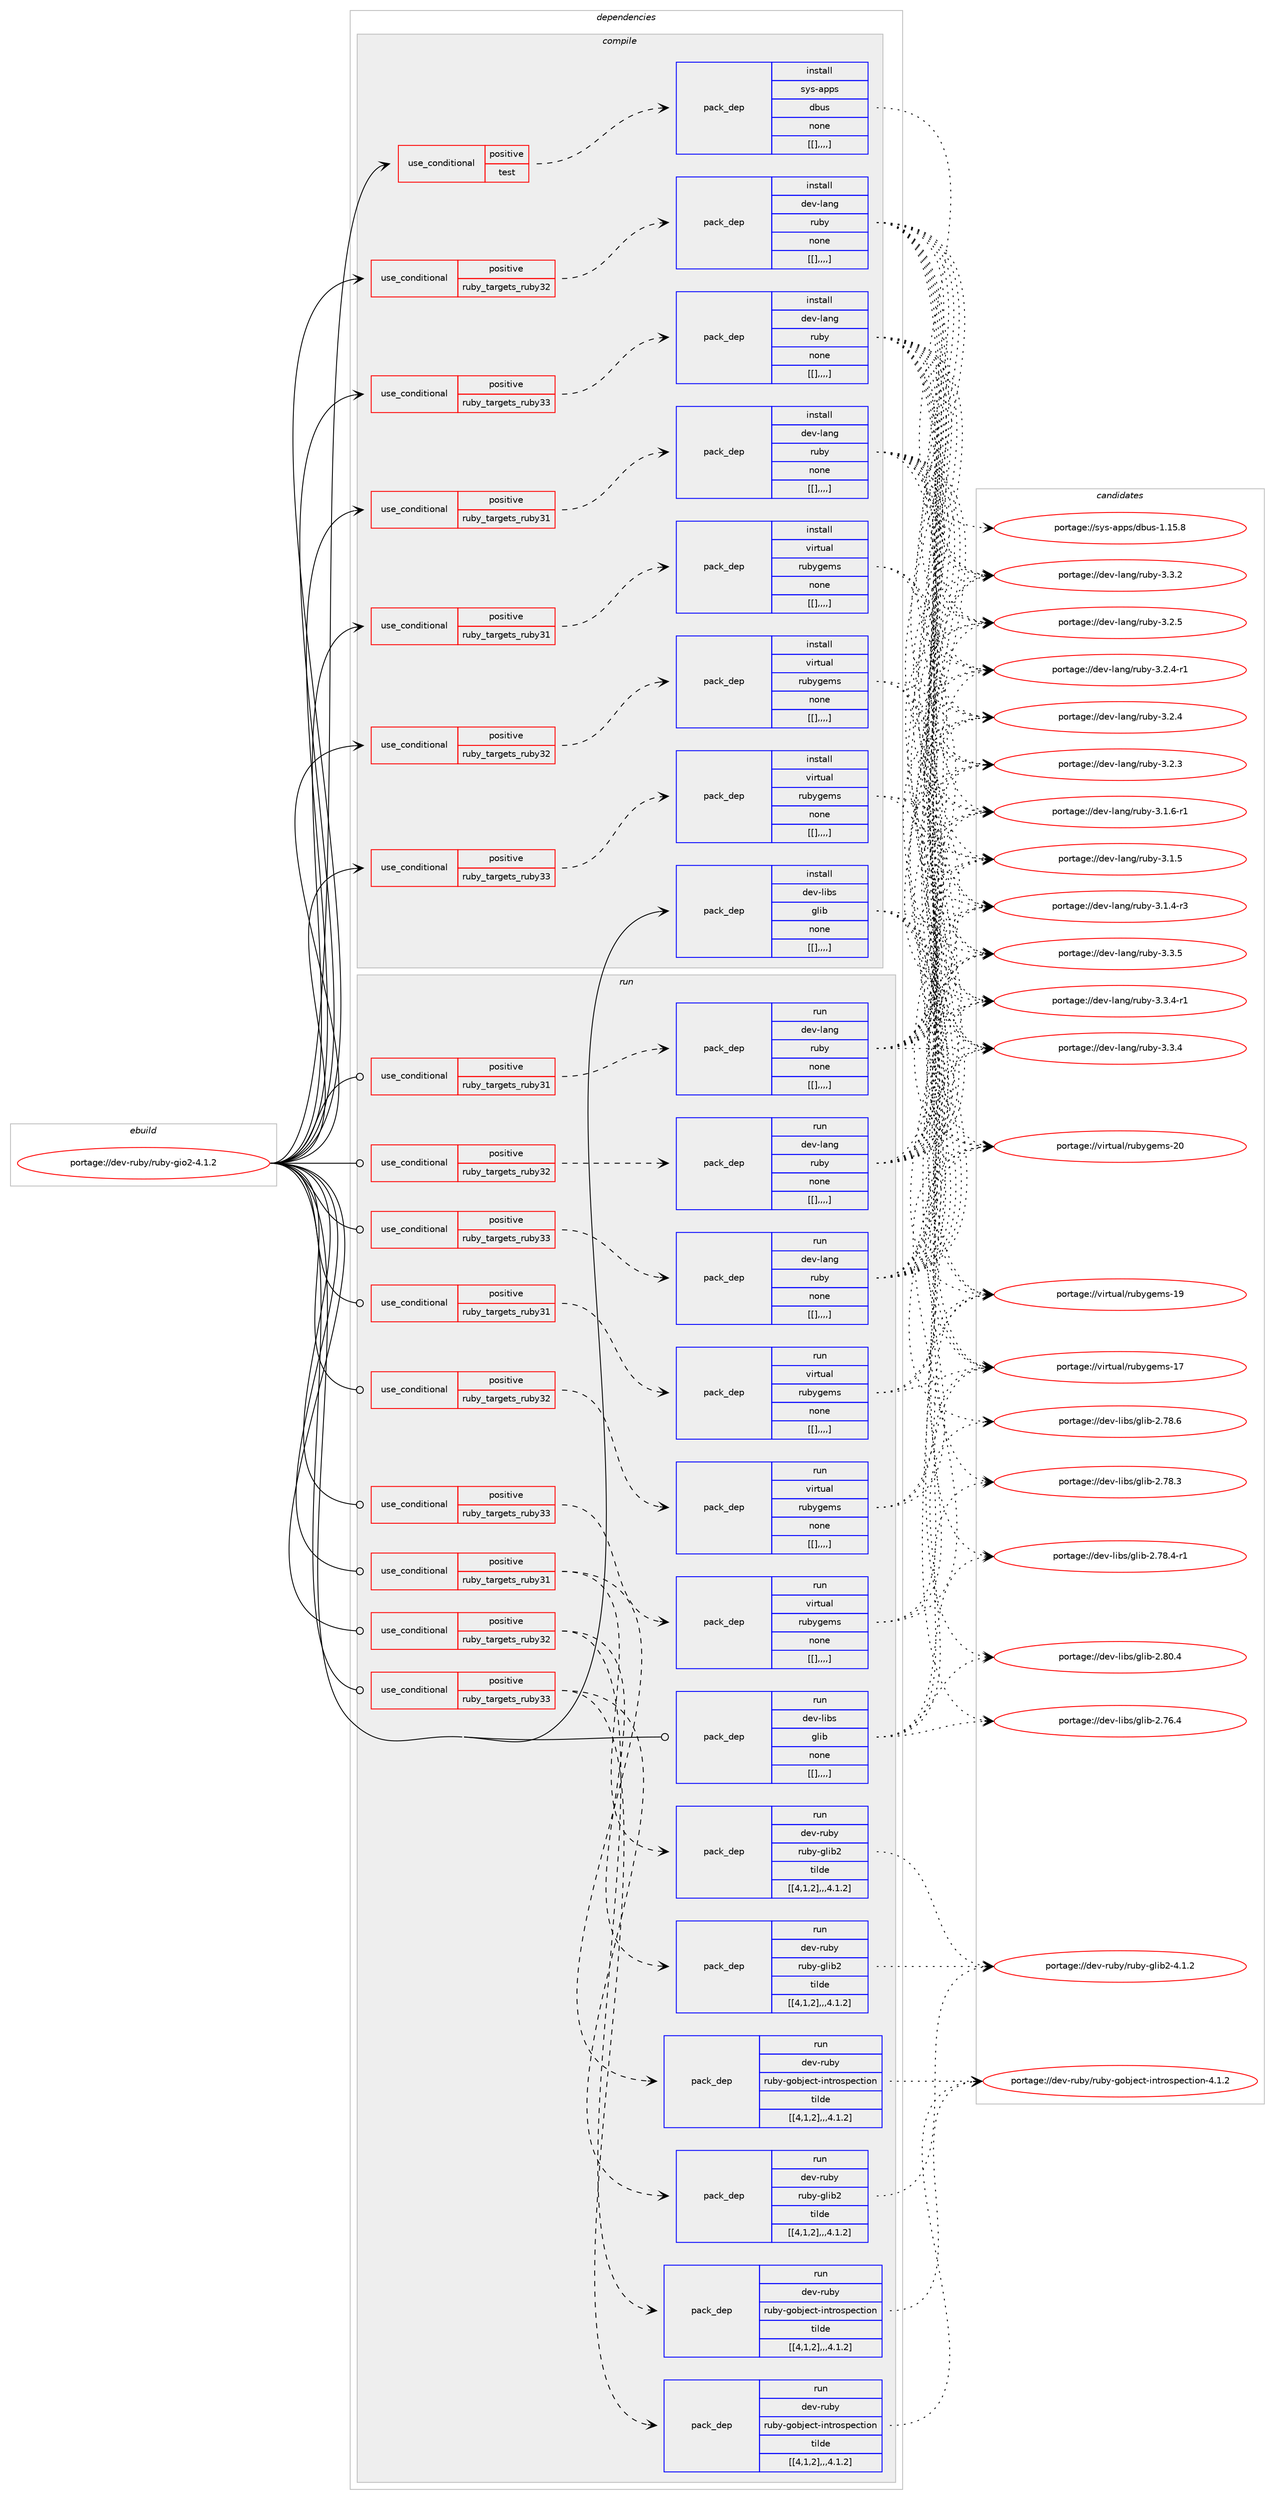 digraph prolog {

# *************
# Graph options
# *************

newrank=true;
concentrate=true;
compound=true;
graph [rankdir=LR,fontname=Helvetica,fontsize=10,ranksep=1.5];#, ranksep=2.5, nodesep=0.2];
edge  [arrowhead=vee];
node  [fontname=Helvetica,fontsize=10];

# **********
# The ebuild
# **********

subgraph cluster_leftcol {
color=gray;
label=<<i>ebuild</i>>;
id [label="portage://dev-ruby/ruby-gio2-4.1.2", color=red, width=4, href="../dev-ruby/ruby-gio2-4.1.2.svg"];
}

# ****************
# The dependencies
# ****************

subgraph cluster_midcol {
color=gray;
label=<<i>dependencies</i>>;
subgraph cluster_compile {
fillcolor="#eeeeee";
style=filled;
label=<<i>compile</i>>;
subgraph cond57078 {
dependency204282 [label=<<TABLE BORDER="0" CELLBORDER="1" CELLSPACING="0" CELLPADDING="4"><TR><TD ROWSPAN="3" CELLPADDING="10">use_conditional</TD></TR><TR><TD>positive</TD></TR><TR><TD>ruby_targets_ruby31</TD></TR></TABLE>>, shape=none, color=red];
subgraph pack145827 {
dependency204283 [label=<<TABLE BORDER="0" CELLBORDER="1" CELLSPACING="0" CELLPADDING="4" WIDTH="220"><TR><TD ROWSPAN="6" CELLPADDING="30">pack_dep</TD></TR><TR><TD WIDTH="110">install</TD></TR><TR><TD>dev-lang</TD></TR><TR><TD>ruby</TD></TR><TR><TD>none</TD></TR><TR><TD>[[],,,,]</TD></TR></TABLE>>, shape=none, color=blue];
}
dependency204282:e -> dependency204283:w [weight=20,style="dashed",arrowhead="vee"];
}
id:e -> dependency204282:w [weight=20,style="solid",arrowhead="vee"];
subgraph cond57079 {
dependency204284 [label=<<TABLE BORDER="0" CELLBORDER="1" CELLSPACING="0" CELLPADDING="4"><TR><TD ROWSPAN="3" CELLPADDING="10">use_conditional</TD></TR><TR><TD>positive</TD></TR><TR><TD>ruby_targets_ruby31</TD></TR></TABLE>>, shape=none, color=red];
subgraph pack145828 {
dependency204285 [label=<<TABLE BORDER="0" CELLBORDER="1" CELLSPACING="0" CELLPADDING="4" WIDTH="220"><TR><TD ROWSPAN="6" CELLPADDING="30">pack_dep</TD></TR><TR><TD WIDTH="110">install</TD></TR><TR><TD>virtual</TD></TR><TR><TD>rubygems</TD></TR><TR><TD>none</TD></TR><TR><TD>[[],,,,]</TD></TR></TABLE>>, shape=none, color=blue];
}
dependency204284:e -> dependency204285:w [weight=20,style="dashed",arrowhead="vee"];
}
id:e -> dependency204284:w [weight=20,style="solid",arrowhead="vee"];
subgraph cond57080 {
dependency204286 [label=<<TABLE BORDER="0" CELLBORDER="1" CELLSPACING="0" CELLPADDING="4"><TR><TD ROWSPAN="3" CELLPADDING="10">use_conditional</TD></TR><TR><TD>positive</TD></TR><TR><TD>ruby_targets_ruby32</TD></TR></TABLE>>, shape=none, color=red];
subgraph pack145829 {
dependency204287 [label=<<TABLE BORDER="0" CELLBORDER="1" CELLSPACING="0" CELLPADDING="4" WIDTH="220"><TR><TD ROWSPAN="6" CELLPADDING="30">pack_dep</TD></TR><TR><TD WIDTH="110">install</TD></TR><TR><TD>dev-lang</TD></TR><TR><TD>ruby</TD></TR><TR><TD>none</TD></TR><TR><TD>[[],,,,]</TD></TR></TABLE>>, shape=none, color=blue];
}
dependency204286:e -> dependency204287:w [weight=20,style="dashed",arrowhead="vee"];
}
id:e -> dependency204286:w [weight=20,style="solid",arrowhead="vee"];
subgraph cond57081 {
dependency204288 [label=<<TABLE BORDER="0" CELLBORDER="1" CELLSPACING="0" CELLPADDING="4"><TR><TD ROWSPAN="3" CELLPADDING="10">use_conditional</TD></TR><TR><TD>positive</TD></TR><TR><TD>ruby_targets_ruby32</TD></TR></TABLE>>, shape=none, color=red];
subgraph pack145830 {
dependency204289 [label=<<TABLE BORDER="0" CELLBORDER="1" CELLSPACING="0" CELLPADDING="4" WIDTH="220"><TR><TD ROWSPAN="6" CELLPADDING="30">pack_dep</TD></TR><TR><TD WIDTH="110">install</TD></TR><TR><TD>virtual</TD></TR><TR><TD>rubygems</TD></TR><TR><TD>none</TD></TR><TR><TD>[[],,,,]</TD></TR></TABLE>>, shape=none, color=blue];
}
dependency204288:e -> dependency204289:w [weight=20,style="dashed",arrowhead="vee"];
}
id:e -> dependency204288:w [weight=20,style="solid",arrowhead="vee"];
subgraph cond57082 {
dependency204290 [label=<<TABLE BORDER="0" CELLBORDER="1" CELLSPACING="0" CELLPADDING="4"><TR><TD ROWSPAN="3" CELLPADDING="10">use_conditional</TD></TR><TR><TD>positive</TD></TR><TR><TD>ruby_targets_ruby33</TD></TR></TABLE>>, shape=none, color=red];
subgraph pack145831 {
dependency204291 [label=<<TABLE BORDER="0" CELLBORDER="1" CELLSPACING="0" CELLPADDING="4" WIDTH="220"><TR><TD ROWSPAN="6" CELLPADDING="30">pack_dep</TD></TR><TR><TD WIDTH="110">install</TD></TR><TR><TD>dev-lang</TD></TR><TR><TD>ruby</TD></TR><TR><TD>none</TD></TR><TR><TD>[[],,,,]</TD></TR></TABLE>>, shape=none, color=blue];
}
dependency204290:e -> dependency204291:w [weight=20,style="dashed",arrowhead="vee"];
}
id:e -> dependency204290:w [weight=20,style="solid",arrowhead="vee"];
subgraph cond57083 {
dependency204292 [label=<<TABLE BORDER="0" CELLBORDER="1" CELLSPACING="0" CELLPADDING="4"><TR><TD ROWSPAN="3" CELLPADDING="10">use_conditional</TD></TR><TR><TD>positive</TD></TR><TR><TD>ruby_targets_ruby33</TD></TR></TABLE>>, shape=none, color=red];
subgraph pack145832 {
dependency204293 [label=<<TABLE BORDER="0" CELLBORDER="1" CELLSPACING="0" CELLPADDING="4" WIDTH="220"><TR><TD ROWSPAN="6" CELLPADDING="30">pack_dep</TD></TR><TR><TD WIDTH="110">install</TD></TR><TR><TD>virtual</TD></TR><TR><TD>rubygems</TD></TR><TR><TD>none</TD></TR><TR><TD>[[],,,,]</TD></TR></TABLE>>, shape=none, color=blue];
}
dependency204292:e -> dependency204293:w [weight=20,style="dashed",arrowhead="vee"];
}
id:e -> dependency204292:w [weight=20,style="solid",arrowhead="vee"];
subgraph cond57084 {
dependency204294 [label=<<TABLE BORDER="0" CELLBORDER="1" CELLSPACING="0" CELLPADDING="4"><TR><TD ROWSPAN="3" CELLPADDING="10">use_conditional</TD></TR><TR><TD>positive</TD></TR><TR><TD>test</TD></TR></TABLE>>, shape=none, color=red];
subgraph pack145833 {
dependency204295 [label=<<TABLE BORDER="0" CELLBORDER="1" CELLSPACING="0" CELLPADDING="4" WIDTH="220"><TR><TD ROWSPAN="6" CELLPADDING="30">pack_dep</TD></TR><TR><TD WIDTH="110">install</TD></TR><TR><TD>sys-apps</TD></TR><TR><TD>dbus</TD></TR><TR><TD>none</TD></TR><TR><TD>[[],,,,]</TD></TR></TABLE>>, shape=none, color=blue];
}
dependency204294:e -> dependency204295:w [weight=20,style="dashed",arrowhead="vee"];
}
id:e -> dependency204294:w [weight=20,style="solid",arrowhead="vee"];
subgraph pack145834 {
dependency204296 [label=<<TABLE BORDER="0" CELLBORDER="1" CELLSPACING="0" CELLPADDING="4" WIDTH="220"><TR><TD ROWSPAN="6" CELLPADDING="30">pack_dep</TD></TR><TR><TD WIDTH="110">install</TD></TR><TR><TD>dev-libs</TD></TR><TR><TD>glib</TD></TR><TR><TD>none</TD></TR><TR><TD>[[],,,,]</TD></TR></TABLE>>, shape=none, color=blue];
}
id:e -> dependency204296:w [weight=20,style="solid",arrowhead="vee"];
}
subgraph cluster_compileandrun {
fillcolor="#eeeeee";
style=filled;
label=<<i>compile and run</i>>;
}
subgraph cluster_run {
fillcolor="#eeeeee";
style=filled;
label=<<i>run</i>>;
subgraph cond57085 {
dependency204297 [label=<<TABLE BORDER="0" CELLBORDER="1" CELLSPACING="0" CELLPADDING="4"><TR><TD ROWSPAN="3" CELLPADDING="10">use_conditional</TD></TR><TR><TD>positive</TD></TR><TR><TD>ruby_targets_ruby31</TD></TR></TABLE>>, shape=none, color=red];
subgraph pack145835 {
dependency204298 [label=<<TABLE BORDER="0" CELLBORDER="1" CELLSPACING="0" CELLPADDING="4" WIDTH="220"><TR><TD ROWSPAN="6" CELLPADDING="30">pack_dep</TD></TR><TR><TD WIDTH="110">run</TD></TR><TR><TD>dev-lang</TD></TR><TR><TD>ruby</TD></TR><TR><TD>none</TD></TR><TR><TD>[[],,,,]</TD></TR></TABLE>>, shape=none, color=blue];
}
dependency204297:e -> dependency204298:w [weight=20,style="dashed",arrowhead="vee"];
}
id:e -> dependency204297:w [weight=20,style="solid",arrowhead="odot"];
subgraph cond57086 {
dependency204299 [label=<<TABLE BORDER="0" CELLBORDER="1" CELLSPACING="0" CELLPADDING="4"><TR><TD ROWSPAN="3" CELLPADDING="10">use_conditional</TD></TR><TR><TD>positive</TD></TR><TR><TD>ruby_targets_ruby31</TD></TR></TABLE>>, shape=none, color=red];
subgraph pack145836 {
dependency204300 [label=<<TABLE BORDER="0" CELLBORDER="1" CELLSPACING="0" CELLPADDING="4" WIDTH="220"><TR><TD ROWSPAN="6" CELLPADDING="30">pack_dep</TD></TR><TR><TD WIDTH="110">run</TD></TR><TR><TD>dev-ruby</TD></TR><TR><TD>ruby-glib2</TD></TR><TR><TD>tilde</TD></TR><TR><TD>[[4,1,2],,,4.1.2]</TD></TR></TABLE>>, shape=none, color=blue];
}
dependency204299:e -> dependency204300:w [weight=20,style="dashed",arrowhead="vee"];
subgraph pack145837 {
dependency204301 [label=<<TABLE BORDER="0" CELLBORDER="1" CELLSPACING="0" CELLPADDING="4" WIDTH="220"><TR><TD ROWSPAN="6" CELLPADDING="30">pack_dep</TD></TR><TR><TD WIDTH="110">run</TD></TR><TR><TD>dev-ruby</TD></TR><TR><TD>ruby-gobject-introspection</TD></TR><TR><TD>tilde</TD></TR><TR><TD>[[4,1,2],,,4.1.2]</TD></TR></TABLE>>, shape=none, color=blue];
}
dependency204299:e -> dependency204301:w [weight=20,style="dashed",arrowhead="vee"];
}
id:e -> dependency204299:w [weight=20,style="solid",arrowhead="odot"];
subgraph cond57087 {
dependency204302 [label=<<TABLE BORDER="0" CELLBORDER="1" CELLSPACING="0" CELLPADDING="4"><TR><TD ROWSPAN="3" CELLPADDING="10">use_conditional</TD></TR><TR><TD>positive</TD></TR><TR><TD>ruby_targets_ruby31</TD></TR></TABLE>>, shape=none, color=red];
subgraph pack145838 {
dependency204303 [label=<<TABLE BORDER="0" CELLBORDER="1" CELLSPACING="0" CELLPADDING="4" WIDTH="220"><TR><TD ROWSPAN="6" CELLPADDING="30">pack_dep</TD></TR><TR><TD WIDTH="110">run</TD></TR><TR><TD>virtual</TD></TR><TR><TD>rubygems</TD></TR><TR><TD>none</TD></TR><TR><TD>[[],,,,]</TD></TR></TABLE>>, shape=none, color=blue];
}
dependency204302:e -> dependency204303:w [weight=20,style="dashed",arrowhead="vee"];
}
id:e -> dependency204302:w [weight=20,style="solid",arrowhead="odot"];
subgraph cond57088 {
dependency204304 [label=<<TABLE BORDER="0" CELLBORDER="1" CELLSPACING="0" CELLPADDING="4"><TR><TD ROWSPAN="3" CELLPADDING="10">use_conditional</TD></TR><TR><TD>positive</TD></TR><TR><TD>ruby_targets_ruby32</TD></TR></TABLE>>, shape=none, color=red];
subgraph pack145839 {
dependency204305 [label=<<TABLE BORDER="0" CELLBORDER="1" CELLSPACING="0" CELLPADDING="4" WIDTH="220"><TR><TD ROWSPAN="6" CELLPADDING="30">pack_dep</TD></TR><TR><TD WIDTH="110">run</TD></TR><TR><TD>dev-lang</TD></TR><TR><TD>ruby</TD></TR><TR><TD>none</TD></TR><TR><TD>[[],,,,]</TD></TR></TABLE>>, shape=none, color=blue];
}
dependency204304:e -> dependency204305:w [weight=20,style="dashed",arrowhead="vee"];
}
id:e -> dependency204304:w [weight=20,style="solid",arrowhead="odot"];
subgraph cond57089 {
dependency204306 [label=<<TABLE BORDER="0" CELLBORDER="1" CELLSPACING="0" CELLPADDING="4"><TR><TD ROWSPAN="3" CELLPADDING="10">use_conditional</TD></TR><TR><TD>positive</TD></TR><TR><TD>ruby_targets_ruby32</TD></TR></TABLE>>, shape=none, color=red];
subgraph pack145840 {
dependency204307 [label=<<TABLE BORDER="0" CELLBORDER="1" CELLSPACING="0" CELLPADDING="4" WIDTH="220"><TR><TD ROWSPAN="6" CELLPADDING="30">pack_dep</TD></TR><TR><TD WIDTH="110">run</TD></TR><TR><TD>dev-ruby</TD></TR><TR><TD>ruby-glib2</TD></TR><TR><TD>tilde</TD></TR><TR><TD>[[4,1,2],,,4.1.2]</TD></TR></TABLE>>, shape=none, color=blue];
}
dependency204306:e -> dependency204307:w [weight=20,style="dashed",arrowhead="vee"];
subgraph pack145841 {
dependency204308 [label=<<TABLE BORDER="0" CELLBORDER="1" CELLSPACING="0" CELLPADDING="4" WIDTH="220"><TR><TD ROWSPAN="6" CELLPADDING="30">pack_dep</TD></TR><TR><TD WIDTH="110">run</TD></TR><TR><TD>dev-ruby</TD></TR><TR><TD>ruby-gobject-introspection</TD></TR><TR><TD>tilde</TD></TR><TR><TD>[[4,1,2],,,4.1.2]</TD></TR></TABLE>>, shape=none, color=blue];
}
dependency204306:e -> dependency204308:w [weight=20,style="dashed",arrowhead="vee"];
}
id:e -> dependency204306:w [weight=20,style="solid",arrowhead="odot"];
subgraph cond57090 {
dependency204309 [label=<<TABLE BORDER="0" CELLBORDER="1" CELLSPACING="0" CELLPADDING="4"><TR><TD ROWSPAN="3" CELLPADDING="10">use_conditional</TD></TR><TR><TD>positive</TD></TR><TR><TD>ruby_targets_ruby32</TD></TR></TABLE>>, shape=none, color=red];
subgraph pack145842 {
dependency204310 [label=<<TABLE BORDER="0" CELLBORDER="1" CELLSPACING="0" CELLPADDING="4" WIDTH="220"><TR><TD ROWSPAN="6" CELLPADDING="30">pack_dep</TD></TR><TR><TD WIDTH="110">run</TD></TR><TR><TD>virtual</TD></TR><TR><TD>rubygems</TD></TR><TR><TD>none</TD></TR><TR><TD>[[],,,,]</TD></TR></TABLE>>, shape=none, color=blue];
}
dependency204309:e -> dependency204310:w [weight=20,style="dashed",arrowhead="vee"];
}
id:e -> dependency204309:w [weight=20,style="solid",arrowhead="odot"];
subgraph cond57091 {
dependency204311 [label=<<TABLE BORDER="0" CELLBORDER="1" CELLSPACING="0" CELLPADDING="4"><TR><TD ROWSPAN="3" CELLPADDING="10">use_conditional</TD></TR><TR><TD>positive</TD></TR><TR><TD>ruby_targets_ruby33</TD></TR></TABLE>>, shape=none, color=red];
subgraph pack145843 {
dependency204312 [label=<<TABLE BORDER="0" CELLBORDER="1" CELLSPACING="0" CELLPADDING="4" WIDTH="220"><TR><TD ROWSPAN="6" CELLPADDING="30">pack_dep</TD></TR><TR><TD WIDTH="110">run</TD></TR><TR><TD>dev-lang</TD></TR><TR><TD>ruby</TD></TR><TR><TD>none</TD></TR><TR><TD>[[],,,,]</TD></TR></TABLE>>, shape=none, color=blue];
}
dependency204311:e -> dependency204312:w [weight=20,style="dashed",arrowhead="vee"];
}
id:e -> dependency204311:w [weight=20,style="solid",arrowhead="odot"];
subgraph cond57092 {
dependency204313 [label=<<TABLE BORDER="0" CELLBORDER="1" CELLSPACING="0" CELLPADDING="4"><TR><TD ROWSPAN="3" CELLPADDING="10">use_conditional</TD></TR><TR><TD>positive</TD></TR><TR><TD>ruby_targets_ruby33</TD></TR></TABLE>>, shape=none, color=red];
subgraph pack145844 {
dependency204314 [label=<<TABLE BORDER="0" CELLBORDER="1" CELLSPACING="0" CELLPADDING="4" WIDTH="220"><TR><TD ROWSPAN="6" CELLPADDING="30">pack_dep</TD></TR><TR><TD WIDTH="110">run</TD></TR><TR><TD>dev-ruby</TD></TR><TR><TD>ruby-glib2</TD></TR><TR><TD>tilde</TD></TR><TR><TD>[[4,1,2],,,4.1.2]</TD></TR></TABLE>>, shape=none, color=blue];
}
dependency204313:e -> dependency204314:w [weight=20,style="dashed",arrowhead="vee"];
subgraph pack145845 {
dependency204315 [label=<<TABLE BORDER="0" CELLBORDER="1" CELLSPACING="0" CELLPADDING="4" WIDTH="220"><TR><TD ROWSPAN="6" CELLPADDING="30">pack_dep</TD></TR><TR><TD WIDTH="110">run</TD></TR><TR><TD>dev-ruby</TD></TR><TR><TD>ruby-gobject-introspection</TD></TR><TR><TD>tilde</TD></TR><TR><TD>[[4,1,2],,,4.1.2]</TD></TR></TABLE>>, shape=none, color=blue];
}
dependency204313:e -> dependency204315:w [weight=20,style="dashed",arrowhead="vee"];
}
id:e -> dependency204313:w [weight=20,style="solid",arrowhead="odot"];
subgraph cond57093 {
dependency204316 [label=<<TABLE BORDER="0" CELLBORDER="1" CELLSPACING="0" CELLPADDING="4"><TR><TD ROWSPAN="3" CELLPADDING="10">use_conditional</TD></TR><TR><TD>positive</TD></TR><TR><TD>ruby_targets_ruby33</TD></TR></TABLE>>, shape=none, color=red];
subgraph pack145846 {
dependency204317 [label=<<TABLE BORDER="0" CELLBORDER="1" CELLSPACING="0" CELLPADDING="4" WIDTH="220"><TR><TD ROWSPAN="6" CELLPADDING="30">pack_dep</TD></TR><TR><TD WIDTH="110">run</TD></TR><TR><TD>virtual</TD></TR><TR><TD>rubygems</TD></TR><TR><TD>none</TD></TR><TR><TD>[[],,,,]</TD></TR></TABLE>>, shape=none, color=blue];
}
dependency204316:e -> dependency204317:w [weight=20,style="dashed",arrowhead="vee"];
}
id:e -> dependency204316:w [weight=20,style="solid",arrowhead="odot"];
subgraph pack145847 {
dependency204318 [label=<<TABLE BORDER="0" CELLBORDER="1" CELLSPACING="0" CELLPADDING="4" WIDTH="220"><TR><TD ROWSPAN="6" CELLPADDING="30">pack_dep</TD></TR><TR><TD WIDTH="110">run</TD></TR><TR><TD>dev-libs</TD></TR><TR><TD>glib</TD></TR><TR><TD>none</TD></TR><TR><TD>[[],,,,]</TD></TR></TABLE>>, shape=none, color=blue];
}
id:e -> dependency204318:w [weight=20,style="solid",arrowhead="odot"];
}
}

# **************
# The candidates
# **************

subgraph cluster_choices {
rank=same;
color=gray;
label=<<i>candidates</i>>;

subgraph choice145827 {
color=black;
nodesep=1;
choice10010111845108971101034711411798121455146514653 [label="portage://dev-lang/ruby-3.3.5", color=red, width=4,href="../dev-lang/ruby-3.3.5.svg"];
choice100101118451089711010347114117981214551465146524511449 [label="portage://dev-lang/ruby-3.3.4-r1", color=red, width=4,href="../dev-lang/ruby-3.3.4-r1.svg"];
choice10010111845108971101034711411798121455146514652 [label="portage://dev-lang/ruby-3.3.4", color=red, width=4,href="../dev-lang/ruby-3.3.4.svg"];
choice10010111845108971101034711411798121455146514650 [label="portage://dev-lang/ruby-3.3.2", color=red, width=4,href="../dev-lang/ruby-3.3.2.svg"];
choice10010111845108971101034711411798121455146504653 [label="portage://dev-lang/ruby-3.2.5", color=red, width=4,href="../dev-lang/ruby-3.2.5.svg"];
choice100101118451089711010347114117981214551465046524511449 [label="portage://dev-lang/ruby-3.2.4-r1", color=red, width=4,href="../dev-lang/ruby-3.2.4-r1.svg"];
choice10010111845108971101034711411798121455146504652 [label="portage://dev-lang/ruby-3.2.4", color=red, width=4,href="../dev-lang/ruby-3.2.4.svg"];
choice10010111845108971101034711411798121455146504651 [label="portage://dev-lang/ruby-3.2.3", color=red, width=4,href="../dev-lang/ruby-3.2.3.svg"];
choice100101118451089711010347114117981214551464946544511449 [label="portage://dev-lang/ruby-3.1.6-r1", color=red, width=4,href="../dev-lang/ruby-3.1.6-r1.svg"];
choice10010111845108971101034711411798121455146494653 [label="portage://dev-lang/ruby-3.1.5", color=red, width=4,href="../dev-lang/ruby-3.1.5.svg"];
choice100101118451089711010347114117981214551464946524511451 [label="portage://dev-lang/ruby-3.1.4-r3", color=red, width=4,href="../dev-lang/ruby-3.1.4-r3.svg"];
dependency204283:e -> choice10010111845108971101034711411798121455146514653:w [style=dotted,weight="100"];
dependency204283:e -> choice100101118451089711010347114117981214551465146524511449:w [style=dotted,weight="100"];
dependency204283:e -> choice10010111845108971101034711411798121455146514652:w [style=dotted,weight="100"];
dependency204283:e -> choice10010111845108971101034711411798121455146514650:w [style=dotted,weight="100"];
dependency204283:e -> choice10010111845108971101034711411798121455146504653:w [style=dotted,weight="100"];
dependency204283:e -> choice100101118451089711010347114117981214551465046524511449:w [style=dotted,weight="100"];
dependency204283:e -> choice10010111845108971101034711411798121455146504652:w [style=dotted,weight="100"];
dependency204283:e -> choice10010111845108971101034711411798121455146504651:w [style=dotted,weight="100"];
dependency204283:e -> choice100101118451089711010347114117981214551464946544511449:w [style=dotted,weight="100"];
dependency204283:e -> choice10010111845108971101034711411798121455146494653:w [style=dotted,weight="100"];
dependency204283:e -> choice100101118451089711010347114117981214551464946524511451:w [style=dotted,weight="100"];
}
subgraph choice145828 {
color=black;
nodesep=1;
choice118105114116117971084711411798121103101109115455048 [label="portage://virtual/rubygems-20", color=red, width=4,href="../virtual/rubygems-20.svg"];
choice118105114116117971084711411798121103101109115454957 [label="portage://virtual/rubygems-19", color=red, width=4,href="../virtual/rubygems-19.svg"];
choice118105114116117971084711411798121103101109115454955 [label="portage://virtual/rubygems-17", color=red, width=4,href="../virtual/rubygems-17.svg"];
dependency204285:e -> choice118105114116117971084711411798121103101109115455048:w [style=dotted,weight="100"];
dependency204285:e -> choice118105114116117971084711411798121103101109115454957:w [style=dotted,weight="100"];
dependency204285:e -> choice118105114116117971084711411798121103101109115454955:w [style=dotted,weight="100"];
}
subgraph choice145829 {
color=black;
nodesep=1;
choice10010111845108971101034711411798121455146514653 [label="portage://dev-lang/ruby-3.3.5", color=red, width=4,href="../dev-lang/ruby-3.3.5.svg"];
choice100101118451089711010347114117981214551465146524511449 [label="portage://dev-lang/ruby-3.3.4-r1", color=red, width=4,href="../dev-lang/ruby-3.3.4-r1.svg"];
choice10010111845108971101034711411798121455146514652 [label="portage://dev-lang/ruby-3.3.4", color=red, width=4,href="../dev-lang/ruby-3.3.4.svg"];
choice10010111845108971101034711411798121455146514650 [label="portage://dev-lang/ruby-3.3.2", color=red, width=4,href="../dev-lang/ruby-3.3.2.svg"];
choice10010111845108971101034711411798121455146504653 [label="portage://dev-lang/ruby-3.2.5", color=red, width=4,href="../dev-lang/ruby-3.2.5.svg"];
choice100101118451089711010347114117981214551465046524511449 [label="portage://dev-lang/ruby-3.2.4-r1", color=red, width=4,href="../dev-lang/ruby-3.2.4-r1.svg"];
choice10010111845108971101034711411798121455146504652 [label="portage://dev-lang/ruby-3.2.4", color=red, width=4,href="../dev-lang/ruby-3.2.4.svg"];
choice10010111845108971101034711411798121455146504651 [label="portage://dev-lang/ruby-3.2.3", color=red, width=4,href="../dev-lang/ruby-3.2.3.svg"];
choice100101118451089711010347114117981214551464946544511449 [label="portage://dev-lang/ruby-3.1.6-r1", color=red, width=4,href="../dev-lang/ruby-3.1.6-r1.svg"];
choice10010111845108971101034711411798121455146494653 [label="portage://dev-lang/ruby-3.1.5", color=red, width=4,href="../dev-lang/ruby-3.1.5.svg"];
choice100101118451089711010347114117981214551464946524511451 [label="portage://dev-lang/ruby-3.1.4-r3", color=red, width=4,href="../dev-lang/ruby-3.1.4-r3.svg"];
dependency204287:e -> choice10010111845108971101034711411798121455146514653:w [style=dotted,weight="100"];
dependency204287:e -> choice100101118451089711010347114117981214551465146524511449:w [style=dotted,weight="100"];
dependency204287:e -> choice10010111845108971101034711411798121455146514652:w [style=dotted,weight="100"];
dependency204287:e -> choice10010111845108971101034711411798121455146514650:w [style=dotted,weight="100"];
dependency204287:e -> choice10010111845108971101034711411798121455146504653:w [style=dotted,weight="100"];
dependency204287:e -> choice100101118451089711010347114117981214551465046524511449:w [style=dotted,weight="100"];
dependency204287:e -> choice10010111845108971101034711411798121455146504652:w [style=dotted,weight="100"];
dependency204287:e -> choice10010111845108971101034711411798121455146504651:w [style=dotted,weight="100"];
dependency204287:e -> choice100101118451089711010347114117981214551464946544511449:w [style=dotted,weight="100"];
dependency204287:e -> choice10010111845108971101034711411798121455146494653:w [style=dotted,weight="100"];
dependency204287:e -> choice100101118451089711010347114117981214551464946524511451:w [style=dotted,weight="100"];
}
subgraph choice145830 {
color=black;
nodesep=1;
choice118105114116117971084711411798121103101109115455048 [label="portage://virtual/rubygems-20", color=red, width=4,href="../virtual/rubygems-20.svg"];
choice118105114116117971084711411798121103101109115454957 [label="portage://virtual/rubygems-19", color=red, width=4,href="../virtual/rubygems-19.svg"];
choice118105114116117971084711411798121103101109115454955 [label="portage://virtual/rubygems-17", color=red, width=4,href="../virtual/rubygems-17.svg"];
dependency204289:e -> choice118105114116117971084711411798121103101109115455048:w [style=dotted,weight="100"];
dependency204289:e -> choice118105114116117971084711411798121103101109115454957:w [style=dotted,weight="100"];
dependency204289:e -> choice118105114116117971084711411798121103101109115454955:w [style=dotted,weight="100"];
}
subgraph choice145831 {
color=black;
nodesep=1;
choice10010111845108971101034711411798121455146514653 [label="portage://dev-lang/ruby-3.3.5", color=red, width=4,href="../dev-lang/ruby-3.3.5.svg"];
choice100101118451089711010347114117981214551465146524511449 [label="portage://dev-lang/ruby-3.3.4-r1", color=red, width=4,href="../dev-lang/ruby-3.3.4-r1.svg"];
choice10010111845108971101034711411798121455146514652 [label="portage://dev-lang/ruby-3.3.4", color=red, width=4,href="../dev-lang/ruby-3.3.4.svg"];
choice10010111845108971101034711411798121455146514650 [label="portage://dev-lang/ruby-3.3.2", color=red, width=4,href="../dev-lang/ruby-3.3.2.svg"];
choice10010111845108971101034711411798121455146504653 [label="portage://dev-lang/ruby-3.2.5", color=red, width=4,href="../dev-lang/ruby-3.2.5.svg"];
choice100101118451089711010347114117981214551465046524511449 [label="portage://dev-lang/ruby-3.2.4-r1", color=red, width=4,href="../dev-lang/ruby-3.2.4-r1.svg"];
choice10010111845108971101034711411798121455146504652 [label="portage://dev-lang/ruby-3.2.4", color=red, width=4,href="../dev-lang/ruby-3.2.4.svg"];
choice10010111845108971101034711411798121455146504651 [label="portage://dev-lang/ruby-3.2.3", color=red, width=4,href="../dev-lang/ruby-3.2.3.svg"];
choice100101118451089711010347114117981214551464946544511449 [label="portage://dev-lang/ruby-3.1.6-r1", color=red, width=4,href="../dev-lang/ruby-3.1.6-r1.svg"];
choice10010111845108971101034711411798121455146494653 [label="portage://dev-lang/ruby-3.1.5", color=red, width=4,href="../dev-lang/ruby-3.1.5.svg"];
choice100101118451089711010347114117981214551464946524511451 [label="portage://dev-lang/ruby-3.1.4-r3", color=red, width=4,href="../dev-lang/ruby-3.1.4-r3.svg"];
dependency204291:e -> choice10010111845108971101034711411798121455146514653:w [style=dotted,weight="100"];
dependency204291:e -> choice100101118451089711010347114117981214551465146524511449:w [style=dotted,weight="100"];
dependency204291:e -> choice10010111845108971101034711411798121455146514652:w [style=dotted,weight="100"];
dependency204291:e -> choice10010111845108971101034711411798121455146514650:w [style=dotted,weight="100"];
dependency204291:e -> choice10010111845108971101034711411798121455146504653:w [style=dotted,weight="100"];
dependency204291:e -> choice100101118451089711010347114117981214551465046524511449:w [style=dotted,weight="100"];
dependency204291:e -> choice10010111845108971101034711411798121455146504652:w [style=dotted,weight="100"];
dependency204291:e -> choice10010111845108971101034711411798121455146504651:w [style=dotted,weight="100"];
dependency204291:e -> choice100101118451089711010347114117981214551464946544511449:w [style=dotted,weight="100"];
dependency204291:e -> choice10010111845108971101034711411798121455146494653:w [style=dotted,weight="100"];
dependency204291:e -> choice100101118451089711010347114117981214551464946524511451:w [style=dotted,weight="100"];
}
subgraph choice145832 {
color=black;
nodesep=1;
choice118105114116117971084711411798121103101109115455048 [label="portage://virtual/rubygems-20", color=red, width=4,href="../virtual/rubygems-20.svg"];
choice118105114116117971084711411798121103101109115454957 [label="portage://virtual/rubygems-19", color=red, width=4,href="../virtual/rubygems-19.svg"];
choice118105114116117971084711411798121103101109115454955 [label="portage://virtual/rubygems-17", color=red, width=4,href="../virtual/rubygems-17.svg"];
dependency204293:e -> choice118105114116117971084711411798121103101109115455048:w [style=dotted,weight="100"];
dependency204293:e -> choice118105114116117971084711411798121103101109115454957:w [style=dotted,weight="100"];
dependency204293:e -> choice118105114116117971084711411798121103101109115454955:w [style=dotted,weight="100"];
}
subgraph choice145833 {
color=black;
nodesep=1;
choice1151211154597112112115471009811711545494649534656 [label="portage://sys-apps/dbus-1.15.8", color=red, width=4,href="../sys-apps/dbus-1.15.8.svg"];
dependency204295:e -> choice1151211154597112112115471009811711545494649534656:w [style=dotted,weight="100"];
}
subgraph choice145834 {
color=black;
nodesep=1;
choice1001011184510810598115471031081059845504656484652 [label="portage://dev-libs/glib-2.80.4", color=red, width=4,href="../dev-libs/glib-2.80.4.svg"];
choice1001011184510810598115471031081059845504655564654 [label="portage://dev-libs/glib-2.78.6", color=red, width=4,href="../dev-libs/glib-2.78.6.svg"];
choice10010111845108105981154710310810598455046555646524511449 [label="portage://dev-libs/glib-2.78.4-r1", color=red, width=4,href="../dev-libs/glib-2.78.4-r1.svg"];
choice1001011184510810598115471031081059845504655564651 [label="portage://dev-libs/glib-2.78.3", color=red, width=4,href="../dev-libs/glib-2.78.3.svg"];
choice1001011184510810598115471031081059845504655544652 [label="portage://dev-libs/glib-2.76.4", color=red, width=4,href="../dev-libs/glib-2.76.4.svg"];
dependency204296:e -> choice1001011184510810598115471031081059845504656484652:w [style=dotted,weight="100"];
dependency204296:e -> choice1001011184510810598115471031081059845504655564654:w [style=dotted,weight="100"];
dependency204296:e -> choice10010111845108105981154710310810598455046555646524511449:w [style=dotted,weight="100"];
dependency204296:e -> choice1001011184510810598115471031081059845504655564651:w [style=dotted,weight="100"];
dependency204296:e -> choice1001011184510810598115471031081059845504655544652:w [style=dotted,weight="100"];
}
subgraph choice145835 {
color=black;
nodesep=1;
choice10010111845108971101034711411798121455146514653 [label="portage://dev-lang/ruby-3.3.5", color=red, width=4,href="../dev-lang/ruby-3.3.5.svg"];
choice100101118451089711010347114117981214551465146524511449 [label="portage://dev-lang/ruby-3.3.4-r1", color=red, width=4,href="../dev-lang/ruby-3.3.4-r1.svg"];
choice10010111845108971101034711411798121455146514652 [label="portage://dev-lang/ruby-3.3.4", color=red, width=4,href="../dev-lang/ruby-3.3.4.svg"];
choice10010111845108971101034711411798121455146514650 [label="portage://dev-lang/ruby-3.3.2", color=red, width=4,href="../dev-lang/ruby-3.3.2.svg"];
choice10010111845108971101034711411798121455146504653 [label="portage://dev-lang/ruby-3.2.5", color=red, width=4,href="../dev-lang/ruby-3.2.5.svg"];
choice100101118451089711010347114117981214551465046524511449 [label="portage://dev-lang/ruby-3.2.4-r1", color=red, width=4,href="../dev-lang/ruby-3.2.4-r1.svg"];
choice10010111845108971101034711411798121455146504652 [label="portage://dev-lang/ruby-3.2.4", color=red, width=4,href="../dev-lang/ruby-3.2.4.svg"];
choice10010111845108971101034711411798121455146504651 [label="portage://dev-lang/ruby-3.2.3", color=red, width=4,href="../dev-lang/ruby-3.2.3.svg"];
choice100101118451089711010347114117981214551464946544511449 [label="portage://dev-lang/ruby-3.1.6-r1", color=red, width=4,href="../dev-lang/ruby-3.1.6-r1.svg"];
choice10010111845108971101034711411798121455146494653 [label="portage://dev-lang/ruby-3.1.5", color=red, width=4,href="../dev-lang/ruby-3.1.5.svg"];
choice100101118451089711010347114117981214551464946524511451 [label="portage://dev-lang/ruby-3.1.4-r3", color=red, width=4,href="../dev-lang/ruby-3.1.4-r3.svg"];
dependency204298:e -> choice10010111845108971101034711411798121455146514653:w [style=dotted,weight="100"];
dependency204298:e -> choice100101118451089711010347114117981214551465146524511449:w [style=dotted,weight="100"];
dependency204298:e -> choice10010111845108971101034711411798121455146514652:w [style=dotted,weight="100"];
dependency204298:e -> choice10010111845108971101034711411798121455146514650:w [style=dotted,weight="100"];
dependency204298:e -> choice10010111845108971101034711411798121455146504653:w [style=dotted,weight="100"];
dependency204298:e -> choice100101118451089711010347114117981214551465046524511449:w [style=dotted,weight="100"];
dependency204298:e -> choice10010111845108971101034711411798121455146504652:w [style=dotted,weight="100"];
dependency204298:e -> choice10010111845108971101034711411798121455146504651:w [style=dotted,weight="100"];
dependency204298:e -> choice100101118451089711010347114117981214551464946544511449:w [style=dotted,weight="100"];
dependency204298:e -> choice10010111845108971101034711411798121455146494653:w [style=dotted,weight="100"];
dependency204298:e -> choice100101118451089711010347114117981214551464946524511451:w [style=dotted,weight="100"];
}
subgraph choice145836 {
color=black;
nodesep=1;
choice10010111845114117981214711411798121451031081059850455246494650 [label="portage://dev-ruby/ruby-glib2-4.1.2", color=red, width=4,href="../dev-ruby/ruby-glib2-4.1.2.svg"];
dependency204300:e -> choice10010111845114117981214711411798121451031081059850455246494650:w [style=dotted,weight="100"];
}
subgraph choice145837 {
color=black;
nodesep=1;
choice100101118451141179812147114117981214510311198106101991164510511011611411111511210199116105111110455246494650 [label="portage://dev-ruby/ruby-gobject-introspection-4.1.2", color=red, width=4,href="../dev-ruby/ruby-gobject-introspection-4.1.2.svg"];
dependency204301:e -> choice100101118451141179812147114117981214510311198106101991164510511011611411111511210199116105111110455246494650:w [style=dotted,weight="100"];
}
subgraph choice145838 {
color=black;
nodesep=1;
choice118105114116117971084711411798121103101109115455048 [label="portage://virtual/rubygems-20", color=red, width=4,href="../virtual/rubygems-20.svg"];
choice118105114116117971084711411798121103101109115454957 [label="portage://virtual/rubygems-19", color=red, width=4,href="../virtual/rubygems-19.svg"];
choice118105114116117971084711411798121103101109115454955 [label="portage://virtual/rubygems-17", color=red, width=4,href="../virtual/rubygems-17.svg"];
dependency204303:e -> choice118105114116117971084711411798121103101109115455048:w [style=dotted,weight="100"];
dependency204303:e -> choice118105114116117971084711411798121103101109115454957:w [style=dotted,weight="100"];
dependency204303:e -> choice118105114116117971084711411798121103101109115454955:w [style=dotted,weight="100"];
}
subgraph choice145839 {
color=black;
nodesep=1;
choice10010111845108971101034711411798121455146514653 [label="portage://dev-lang/ruby-3.3.5", color=red, width=4,href="../dev-lang/ruby-3.3.5.svg"];
choice100101118451089711010347114117981214551465146524511449 [label="portage://dev-lang/ruby-3.3.4-r1", color=red, width=4,href="../dev-lang/ruby-3.3.4-r1.svg"];
choice10010111845108971101034711411798121455146514652 [label="portage://dev-lang/ruby-3.3.4", color=red, width=4,href="../dev-lang/ruby-3.3.4.svg"];
choice10010111845108971101034711411798121455146514650 [label="portage://dev-lang/ruby-3.3.2", color=red, width=4,href="../dev-lang/ruby-3.3.2.svg"];
choice10010111845108971101034711411798121455146504653 [label="portage://dev-lang/ruby-3.2.5", color=red, width=4,href="../dev-lang/ruby-3.2.5.svg"];
choice100101118451089711010347114117981214551465046524511449 [label="portage://dev-lang/ruby-3.2.4-r1", color=red, width=4,href="../dev-lang/ruby-3.2.4-r1.svg"];
choice10010111845108971101034711411798121455146504652 [label="portage://dev-lang/ruby-3.2.4", color=red, width=4,href="../dev-lang/ruby-3.2.4.svg"];
choice10010111845108971101034711411798121455146504651 [label="portage://dev-lang/ruby-3.2.3", color=red, width=4,href="../dev-lang/ruby-3.2.3.svg"];
choice100101118451089711010347114117981214551464946544511449 [label="portage://dev-lang/ruby-3.1.6-r1", color=red, width=4,href="../dev-lang/ruby-3.1.6-r1.svg"];
choice10010111845108971101034711411798121455146494653 [label="portage://dev-lang/ruby-3.1.5", color=red, width=4,href="../dev-lang/ruby-3.1.5.svg"];
choice100101118451089711010347114117981214551464946524511451 [label="portage://dev-lang/ruby-3.1.4-r3", color=red, width=4,href="../dev-lang/ruby-3.1.4-r3.svg"];
dependency204305:e -> choice10010111845108971101034711411798121455146514653:w [style=dotted,weight="100"];
dependency204305:e -> choice100101118451089711010347114117981214551465146524511449:w [style=dotted,weight="100"];
dependency204305:e -> choice10010111845108971101034711411798121455146514652:w [style=dotted,weight="100"];
dependency204305:e -> choice10010111845108971101034711411798121455146514650:w [style=dotted,weight="100"];
dependency204305:e -> choice10010111845108971101034711411798121455146504653:w [style=dotted,weight="100"];
dependency204305:e -> choice100101118451089711010347114117981214551465046524511449:w [style=dotted,weight="100"];
dependency204305:e -> choice10010111845108971101034711411798121455146504652:w [style=dotted,weight="100"];
dependency204305:e -> choice10010111845108971101034711411798121455146504651:w [style=dotted,weight="100"];
dependency204305:e -> choice100101118451089711010347114117981214551464946544511449:w [style=dotted,weight="100"];
dependency204305:e -> choice10010111845108971101034711411798121455146494653:w [style=dotted,weight="100"];
dependency204305:e -> choice100101118451089711010347114117981214551464946524511451:w [style=dotted,weight="100"];
}
subgraph choice145840 {
color=black;
nodesep=1;
choice10010111845114117981214711411798121451031081059850455246494650 [label="portage://dev-ruby/ruby-glib2-4.1.2", color=red, width=4,href="../dev-ruby/ruby-glib2-4.1.2.svg"];
dependency204307:e -> choice10010111845114117981214711411798121451031081059850455246494650:w [style=dotted,weight="100"];
}
subgraph choice145841 {
color=black;
nodesep=1;
choice100101118451141179812147114117981214510311198106101991164510511011611411111511210199116105111110455246494650 [label="portage://dev-ruby/ruby-gobject-introspection-4.1.2", color=red, width=4,href="../dev-ruby/ruby-gobject-introspection-4.1.2.svg"];
dependency204308:e -> choice100101118451141179812147114117981214510311198106101991164510511011611411111511210199116105111110455246494650:w [style=dotted,weight="100"];
}
subgraph choice145842 {
color=black;
nodesep=1;
choice118105114116117971084711411798121103101109115455048 [label="portage://virtual/rubygems-20", color=red, width=4,href="../virtual/rubygems-20.svg"];
choice118105114116117971084711411798121103101109115454957 [label="portage://virtual/rubygems-19", color=red, width=4,href="../virtual/rubygems-19.svg"];
choice118105114116117971084711411798121103101109115454955 [label="portage://virtual/rubygems-17", color=red, width=4,href="../virtual/rubygems-17.svg"];
dependency204310:e -> choice118105114116117971084711411798121103101109115455048:w [style=dotted,weight="100"];
dependency204310:e -> choice118105114116117971084711411798121103101109115454957:w [style=dotted,weight="100"];
dependency204310:e -> choice118105114116117971084711411798121103101109115454955:w [style=dotted,weight="100"];
}
subgraph choice145843 {
color=black;
nodesep=1;
choice10010111845108971101034711411798121455146514653 [label="portage://dev-lang/ruby-3.3.5", color=red, width=4,href="../dev-lang/ruby-3.3.5.svg"];
choice100101118451089711010347114117981214551465146524511449 [label="portage://dev-lang/ruby-3.3.4-r1", color=red, width=4,href="../dev-lang/ruby-3.3.4-r1.svg"];
choice10010111845108971101034711411798121455146514652 [label="portage://dev-lang/ruby-3.3.4", color=red, width=4,href="../dev-lang/ruby-3.3.4.svg"];
choice10010111845108971101034711411798121455146514650 [label="portage://dev-lang/ruby-3.3.2", color=red, width=4,href="../dev-lang/ruby-3.3.2.svg"];
choice10010111845108971101034711411798121455146504653 [label="portage://dev-lang/ruby-3.2.5", color=red, width=4,href="../dev-lang/ruby-3.2.5.svg"];
choice100101118451089711010347114117981214551465046524511449 [label="portage://dev-lang/ruby-3.2.4-r1", color=red, width=4,href="../dev-lang/ruby-3.2.4-r1.svg"];
choice10010111845108971101034711411798121455146504652 [label="portage://dev-lang/ruby-3.2.4", color=red, width=4,href="../dev-lang/ruby-3.2.4.svg"];
choice10010111845108971101034711411798121455146504651 [label="portage://dev-lang/ruby-3.2.3", color=red, width=4,href="../dev-lang/ruby-3.2.3.svg"];
choice100101118451089711010347114117981214551464946544511449 [label="portage://dev-lang/ruby-3.1.6-r1", color=red, width=4,href="../dev-lang/ruby-3.1.6-r1.svg"];
choice10010111845108971101034711411798121455146494653 [label="portage://dev-lang/ruby-3.1.5", color=red, width=4,href="../dev-lang/ruby-3.1.5.svg"];
choice100101118451089711010347114117981214551464946524511451 [label="portage://dev-lang/ruby-3.1.4-r3", color=red, width=4,href="../dev-lang/ruby-3.1.4-r3.svg"];
dependency204312:e -> choice10010111845108971101034711411798121455146514653:w [style=dotted,weight="100"];
dependency204312:e -> choice100101118451089711010347114117981214551465146524511449:w [style=dotted,weight="100"];
dependency204312:e -> choice10010111845108971101034711411798121455146514652:w [style=dotted,weight="100"];
dependency204312:e -> choice10010111845108971101034711411798121455146514650:w [style=dotted,weight="100"];
dependency204312:e -> choice10010111845108971101034711411798121455146504653:w [style=dotted,weight="100"];
dependency204312:e -> choice100101118451089711010347114117981214551465046524511449:w [style=dotted,weight="100"];
dependency204312:e -> choice10010111845108971101034711411798121455146504652:w [style=dotted,weight="100"];
dependency204312:e -> choice10010111845108971101034711411798121455146504651:w [style=dotted,weight="100"];
dependency204312:e -> choice100101118451089711010347114117981214551464946544511449:w [style=dotted,weight="100"];
dependency204312:e -> choice10010111845108971101034711411798121455146494653:w [style=dotted,weight="100"];
dependency204312:e -> choice100101118451089711010347114117981214551464946524511451:w [style=dotted,weight="100"];
}
subgraph choice145844 {
color=black;
nodesep=1;
choice10010111845114117981214711411798121451031081059850455246494650 [label="portage://dev-ruby/ruby-glib2-4.1.2", color=red, width=4,href="../dev-ruby/ruby-glib2-4.1.2.svg"];
dependency204314:e -> choice10010111845114117981214711411798121451031081059850455246494650:w [style=dotted,weight="100"];
}
subgraph choice145845 {
color=black;
nodesep=1;
choice100101118451141179812147114117981214510311198106101991164510511011611411111511210199116105111110455246494650 [label="portage://dev-ruby/ruby-gobject-introspection-4.1.2", color=red, width=4,href="../dev-ruby/ruby-gobject-introspection-4.1.2.svg"];
dependency204315:e -> choice100101118451141179812147114117981214510311198106101991164510511011611411111511210199116105111110455246494650:w [style=dotted,weight="100"];
}
subgraph choice145846 {
color=black;
nodesep=1;
choice118105114116117971084711411798121103101109115455048 [label="portage://virtual/rubygems-20", color=red, width=4,href="../virtual/rubygems-20.svg"];
choice118105114116117971084711411798121103101109115454957 [label="portage://virtual/rubygems-19", color=red, width=4,href="../virtual/rubygems-19.svg"];
choice118105114116117971084711411798121103101109115454955 [label="portage://virtual/rubygems-17", color=red, width=4,href="../virtual/rubygems-17.svg"];
dependency204317:e -> choice118105114116117971084711411798121103101109115455048:w [style=dotted,weight="100"];
dependency204317:e -> choice118105114116117971084711411798121103101109115454957:w [style=dotted,weight="100"];
dependency204317:e -> choice118105114116117971084711411798121103101109115454955:w [style=dotted,weight="100"];
}
subgraph choice145847 {
color=black;
nodesep=1;
choice1001011184510810598115471031081059845504656484652 [label="portage://dev-libs/glib-2.80.4", color=red, width=4,href="../dev-libs/glib-2.80.4.svg"];
choice1001011184510810598115471031081059845504655564654 [label="portage://dev-libs/glib-2.78.6", color=red, width=4,href="../dev-libs/glib-2.78.6.svg"];
choice10010111845108105981154710310810598455046555646524511449 [label="portage://dev-libs/glib-2.78.4-r1", color=red, width=4,href="../dev-libs/glib-2.78.4-r1.svg"];
choice1001011184510810598115471031081059845504655564651 [label="portage://dev-libs/glib-2.78.3", color=red, width=4,href="../dev-libs/glib-2.78.3.svg"];
choice1001011184510810598115471031081059845504655544652 [label="portage://dev-libs/glib-2.76.4", color=red, width=4,href="../dev-libs/glib-2.76.4.svg"];
dependency204318:e -> choice1001011184510810598115471031081059845504656484652:w [style=dotted,weight="100"];
dependency204318:e -> choice1001011184510810598115471031081059845504655564654:w [style=dotted,weight="100"];
dependency204318:e -> choice10010111845108105981154710310810598455046555646524511449:w [style=dotted,weight="100"];
dependency204318:e -> choice1001011184510810598115471031081059845504655564651:w [style=dotted,weight="100"];
dependency204318:e -> choice1001011184510810598115471031081059845504655544652:w [style=dotted,weight="100"];
}
}

}
